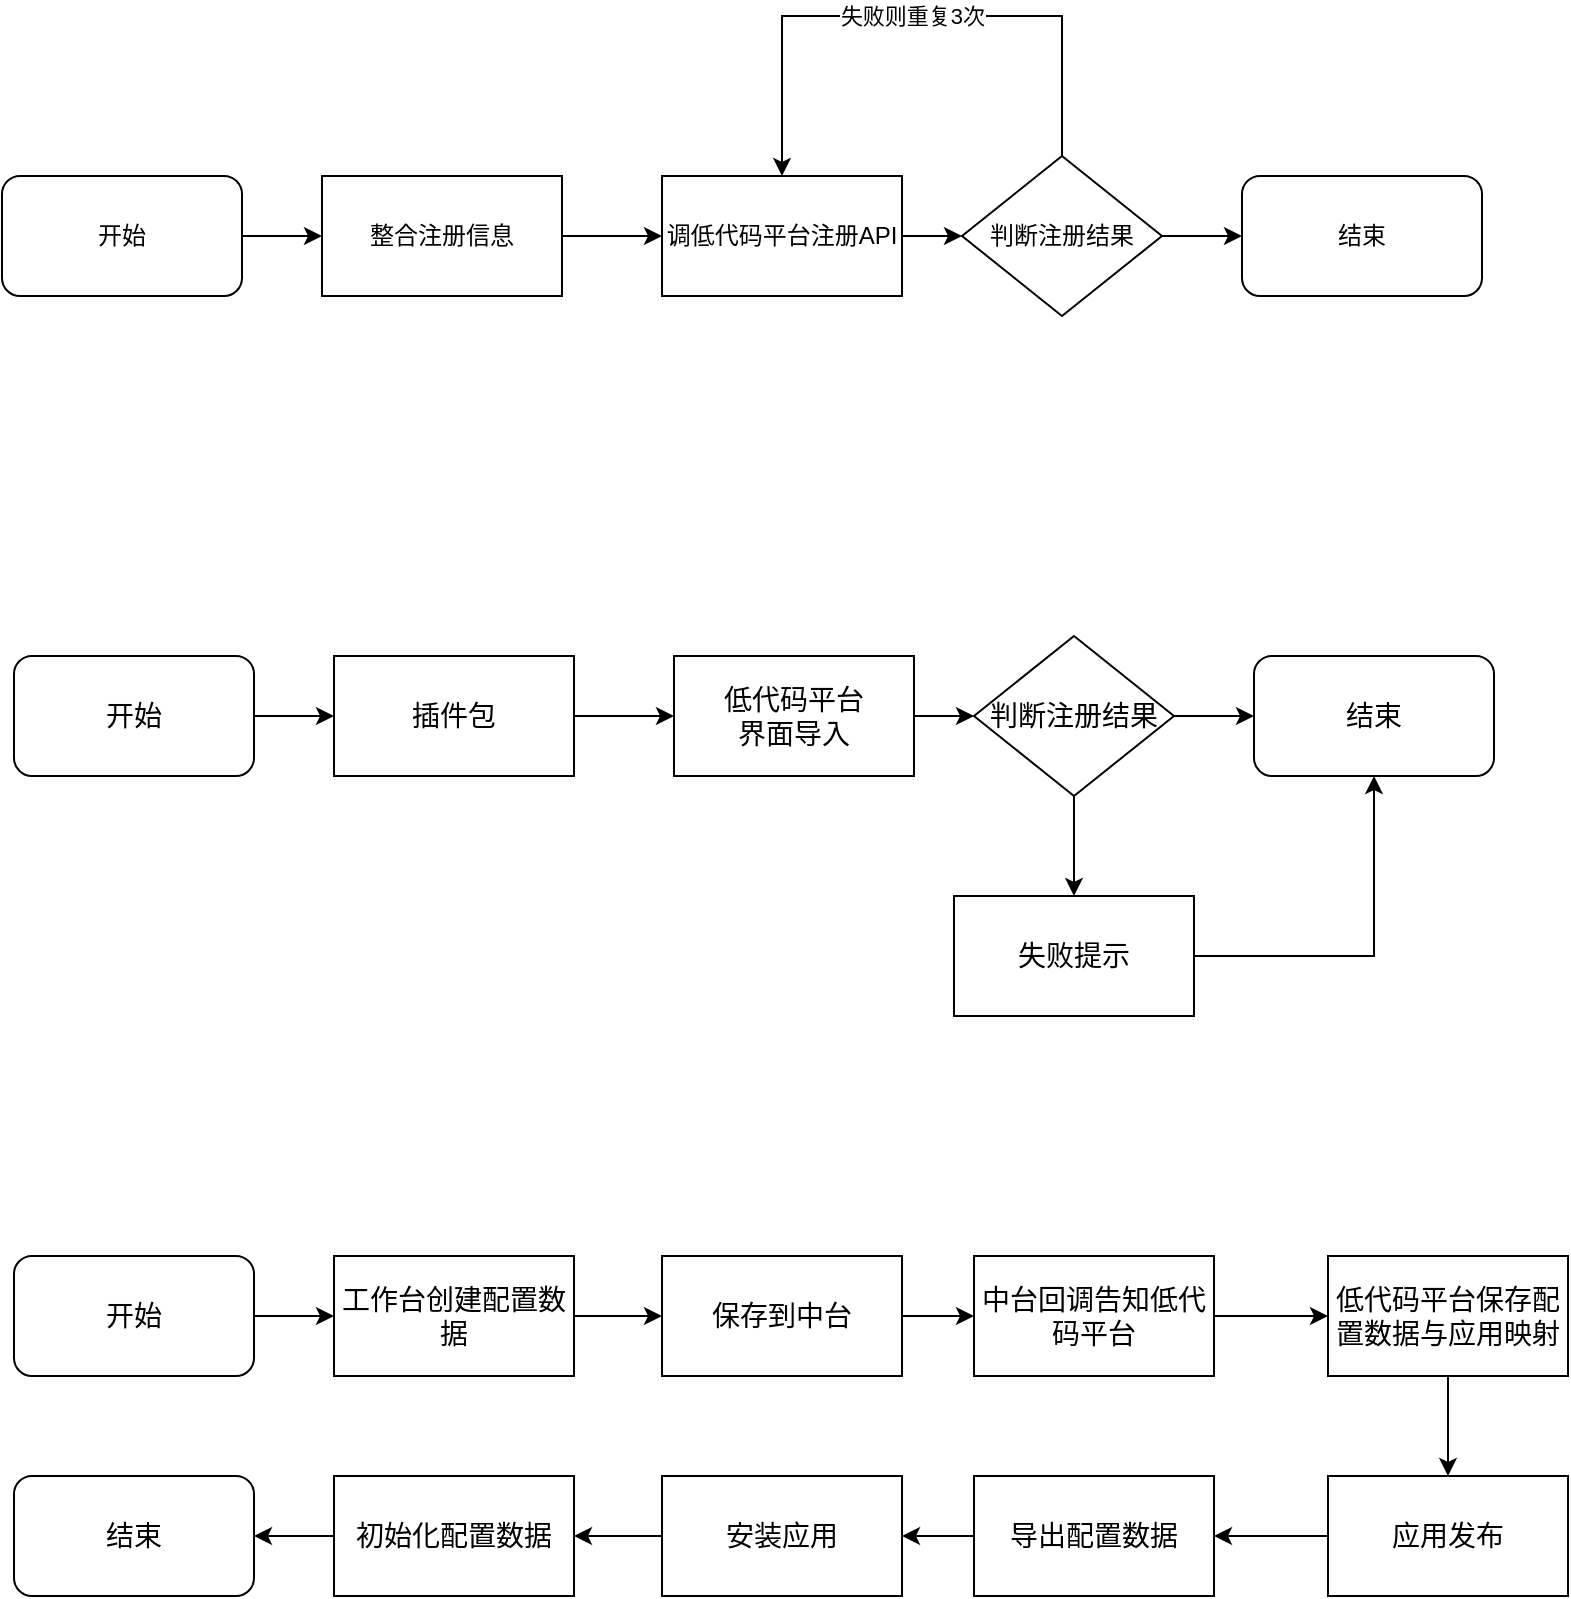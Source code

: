 <mxfile version="15.3.7" type="github">
  <diagram id="I5rGFAW7Ph0iNentKJp2" name="Page-1">
    <mxGraphModel dx="2066" dy="1129" grid="1" gridSize="10" guides="1" tooltips="1" connect="1" arrows="1" fold="1" page="1" pageScale="1" pageWidth="827" pageHeight="1169" math="0" shadow="0">
      <root>
        <mxCell id="0" />
        <mxCell id="1" parent="0" />
        <mxCell id="VDjtnz7VdurCW6-vyYh8-2" value="" style="edgeStyle=orthogonalEdgeStyle;rounded=0;orthogonalLoop=1;jettySize=auto;html=1;" parent="1" source="MtrWHc1b6lriopPpGUaL-1" target="VDjtnz7VdurCW6-vyYh8-1" edge="1">
          <mxGeometry relative="1" as="geometry" />
        </mxCell>
        <mxCell id="MtrWHc1b6lriopPpGUaL-1" value="开始" style="rounded=1;whiteSpace=wrap;html=1;" parent="1" vertex="1">
          <mxGeometry x="44" y="120" width="120" height="60" as="geometry" />
        </mxCell>
        <mxCell id="VDjtnz7VdurCW6-vyYh8-4" value="" style="edgeStyle=orthogonalEdgeStyle;rounded=0;orthogonalLoop=1;jettySize=auto;html=1;" parent="1" source="VDjtnz7VdurCW6-vyYh8-1" target="VDjtnz7VdurCW6-vyYh8-3" edge="1">
          <mxGeometry relative="1" as="geometry" />
        </mxCell>
        <mxCell id="VDjtnz7VdurCW6-vyYh8-1" value="整合注册信息" style="rounded=0;whiteSpace=wrap;html=1;" parent="1" vertex="1">
          <mxGeometry x="204" y="120" width="120" height="60" as="geometry" />
        </mxCell>
        <mxCell id="VDjtnz7VdurCW6-vyYh8-6" value="" style="edgeStyle=orthogonalEdgeStyle;rounded=0;orthogonalLoop=1;jettySize=auto;html=1;" parent="1" source="VDjtnz7VdurCW6-vyYh8-3" target="VDjtnz7VdurCW6-vyYh8-5" edge="1">
          <mxGeometry relative="1" as="geometry" />
        </mxCell>
        <mxCell id="VDjtnz7VdurCW6-vyYh8-3" value="&lt;span&gt;调低代码平台注册API&lt;/span&gt;" style="whiteSpace=wrap;html=1;rounded=0;" parent="1" vertex="1">
          <mxGeometry x="374" y="120" width="120" height="60" as="geometry" />
        </mxCell>
        <mxCell id="VDjtnz7VdurCW6-vyYh8-7" value="失败则重复3次" style="edgeStyle=orthogonalEdgeStyle;rounded=0;orthogonalLoop=1;jettySize=auto;html=1;exitX=0.5;exitY=0;exitDx=0;exitDy=0;entryX=0.5;entryY=0;entryDx=0;entryDy=0;" parent="1" source="VDjtnz7VdurCW6-vyYh8-5" target="VDjtnz7VdurCW6-vyYh8-3" edge="1">
          <mxGeometry relative="1" as="geometry">
            <Array as="points">
              <mxPoint x="574" y="40" />
              <mxPoint x="434" y="40" />
            </Array>
          </mxGeometry>
        </mxCell>
        <mxCell id="VDjtnz7VdurCW6-vyYh8-11" style="edgeStyle=orthogonalEdgeStyle;rounded=0;orthogonalLoop=1;jettySize=auto;html=1;exitX=1;exitY=0.5;exitDx=0;exitDy=0;entryX=0;entryY=0.5;entryDx=0;entryDy=0;" parent="1" source="VDjtnz7VdurCW6-vyYh8-5" target="VDjtnz7VdurCW6-vyYh8-10" edge="1">
          <mxGeometry relative="1" as="geometry" />
        </mxCell>
        <mxCell id="VDjtnz7VdurCW6-vyYh8-5" value="判断注册结果" style="rhombus;whiteSpace=wrap;html=1;rounded=0;" parent="1" vertex="1">
          <mxGeometry x="524" y="110" width="100" height="80" as="geometry" />
        </mxCell>
        <mxCell id="VDjtnz7VdurCW6-vyYh8-10" value="结束" style="rounded=1;whiteSpace=wrap;html=1;" parent="1" vertex="1">
          <mxGeometry x="664" y="120" width="120" height="60" as="geometry" />
        </mxCell>
        <mxCell id="VDjtnz7VdurCW6-vyYh8-12" value="" style="edgeStyle=orthogonalEdgeStyle;rounded=0;orthogonalLoop=1;jettySize=auto;html=1;" parent="1" source="VDjtnz7VdurCW6-vyYh8-13" target="VDjtnz7VdurCW6-vyYh8-15" edge="1">
          <mxGeometry relative="1" as="geometry" />
        </mxCell>
        <mxCell id="VDjtnz7VdurCW6-vyYh8-13" value="开始" style="rounded=1;whiteSpace=wrap;html=1;fontSize=14;" parent="1" vertex="1">
          <mxGeometry x="50" y="360" width="120" height="60" as="geometry" />
        </mxCell>
        <mxCell id="VDjtnz7VdurCW6-vyYh8-14" value="" style="edgeStyle=orthogonalEdgeStyle;rounded=0;orthogonalLoop=1;jettySize=auto;html=1;" parent="1" source="VDjtnz7VdurCW6-vyYh8-15" target="VDjtnz7VdurCW6-vyYh8-17" edge="1">
          <mxGeometry relative="1" as="geometry" />
        </mxCell>
        <mxCell id="VDjtnz7VdurCW6-vyYh8-15" value="&lt;span style=&quot;font-size: 14px; text-align: justify;&quot;&gt;插件包&lt;/span&gt;" style="rounded=0;whiteSpace=wrap;html=1;fontSize=14;" parent="1" vertex="1">
          <mxGeometry x="210" y="360" width="120" height="60" as="geometry" />
        </mxCell>
        <mxCell id="VDjtnz7VdurCW6-vyYh8-16" value="" style="edgeStyle=orthogonalEdgeStyle;rounded=0;orthogonalLoop=1;jettySize=auto;html=1;" parent="1" source="VDjtnz7VdurCW6-vyYh8-17" target="VDjtnz7VdurCW6-vyYh8-20" edge="1">
          <mxGeometry relative="1" as="geometry" />
        </mxCell>
        <mxCell id="VDjtnz7VdurCW6-vyYh8-17" value="低代码平台&lt;br&gt;界面导入" style="whiteSpace=wrap;html=1;rounded=0;fontSize=14;" parent="1" vertex="1">
          <mxGeometry x="380" y="360" width="120" height="60" as="geometry" />
        </mxCell>
        <mxCell id="VDjtnz7VdurCW6-vyYh8-19" style="edgeStyle=orthogonalEdgeStyle;rounded=0;orthogonalLoop=1;jettySize=auto;html=1;exitX=1;exitY=0.5;exitDx=0;exitDy=0;entryX=0;entryY=0.5;entryDx=0;entryDy=0;" parent="1" source="VDjtnz7VdurCW6-vyYh8-20" target="VDjtnz7VdurCW6-vyYh8-21" edge="1">
          <mxGeometry relative="1" as="geometry" />
        </mxCell>
        <mxCell id="VDjtnz7VdurCW6-vyYh8-23" value="" style="edgeStyle=orthogonalEdgeStyle;rounded=0;orthogonalLoop=1;jettySize=auto;html=1;fontSize=14;" parent="1" source="VDjtnz7VdurCW6-vyYh8-20" target="VDjtnz7VdurCW6-vyYh8-22" edge="1">
          <mxGeometry relative="1" as="geometry" />
        </mxCell>
        <mxCell id="VDjtnz7VdurCW6-vyYh8-20" value="判断注册结果" style="rhombus;whiteSpace=wrap;html=1;rounded=0;fontSize=14;" parent="1" vertex="1">
          <mxGeometry x="530" y="350" width="100" height="80" as="geometry" />
        </mxCell>
        <mxCell id="VDjtnz7VdurCW6-vyYh8-21" value="结束" style="rounded=1;whiteSpace=wrap;html=1;fontSize=14;" parent="1" vertex="1">
          <mxGeometry x="670" y="360" width="120" height="60" as="geometry" />
        </mxCell>
        <mxCell id="VDjtnz7VdurCW6-vyYh8-24" style="edgeStyle=orthogonalEdgeStyle;rounded=0;orthogonalLoop=1;jettySize=auto;html=1;exitX=1;exitY=0.5;exitDx=0;exitDy=0;entryX=0.5;entryY=1;entryDx=0;entryDy=0;fontSize=14;" parent="1" source="VDjtnz7VdurCW6-vyYh8-22" target="VDjtnz7VdurCW6-vyYh8-21" edge="1">
          <mxGeometry relative="1" as="geometry" />
        </mxCell>
        <mxCell id="VDjtnz7VdurCW6-vyYh8-22" value="失败提示" style="whiteSpace=wrap;html=1;rounded=0;fontSize=14;" parent="1" vertex="1">
          <mxGeometry x="520" y="480" width="120" height="60" as="geometry" />
        </mxCell>
        <mxCell id="8kteGf8ztiQYcMNb7MMY-1" value="" style="edgeStyle=orthogonalEdgeStyle;rounded=0;orthogonalLoop=1;jettySize=auto;html=1;" edge="1" parent="1" source="8kteGf8ztiQYcMNb7MMY-2" target="8kteGf8ztiQYcMNb7MMY-4">
          <mxGeometry relative="1" as="geometry" />
        </mxCell>
        <mxCell id="8kteGf8ztiQYcMNb7MMY-2" value="开始" style="rounded=1;whiteSpace=wrap;html=1;fontSize=14;" vertex="1" parent="1">
          <mxGeometry x="50" y="660" width="120" height="60" as="geometry" />
        </mxCell>
        <mxCell id="8kteGf8ztiQYcMNb7MMY-3" value="" style="edgeStyle=orthogonalEdgeStyle;rounded=0;orthogonalLoop=1;jettySize=auto;html=1;" edge="1" parent="1" source="8kteGf8ztiQYcMNb7MMY-4" target="8kteGf8ztiQYcMNb7MMY-6">
          <mxGeometry relative="1" as="geometry" />
        </mxCell>
        <mxCell id="8kteGf8ztiQYcMNb7MMY-4" value="&lt;span style=&quot;font-size: 14px ; text-align: justify&quot;&gt;工作台创建配置数据&lt;/span&gt;" style="rounded=0;whiteSpace=wrap;html=1;fontSize=14;" vertex="1" parent="1">
          <mxGeometry x="210" y="660" width="120" height="60" as="geometry" />
        </mxCell>
        <mxCell id="8kteGf8ztiQYcMNb7MMY-5" value="" style="edgeStyle=orthogonalEdgeStyle;rounded=0;orthogonalLoop=1;jettySize=auto;html=1;" edge="1" parent="1" source="8kteGf8ztiQYcMNb7MMY-6">
          <mxGeometry relative="1" as="geometry">
            <mxPoint x="530" y="690" as="targetPoint" />
          </mxGeometry>
        </mxCell>
        <mxCell id="8kteGf8ztiQYcMNb7MMY-6" value="保存到中台" style="whiteSpace=wrap;html=1;rounded=0;fontSize=14;" vertex="1" parent="1">
          <mxGeometry x="374" y="660" width="120" height="60" as="geometry" />
        </mxCell>
        <mxCell id="8kteGf8ztiQYcMNb7MMY-15" value="" style="edgeStyle=orthogonalEdgeStyle;rounded=0;orthogonalLoop=1;jettySize=auto;html=1;fontSize=14;" edge="1" parent="1" source="8kteGf8ztiQYcMNb7MMY-13" target="8kteGf8ztiQYcMNb7MMY-14">
          <mxGeometry relative="1" as="geometry" />
        </mxCell>
        <mxCell id="8kteGf8ztiQYcMNb7MMY-13" value="中台回调告知低代码平台" style="whiteSpace=wrap;html=1;rounded=0;fontSize=14;" vertex="1" parent="1">
          <mxGeometry x="530" y="660" width="120" height="60" as="geometry" />
        </mxCell>
        <mxCell id="8kteGf8ztiQYcMNb7MMY-17" value="" style="edgeStyle=orthogonalEdgeStyle;rounded=0;orthogonalLoop=1;jettySize=auto;html=1;fontSize=14;" edge="1" parent="1" source="8kteGf8ztiQYcMNb7MMY-14" target="8kteGf8ztiQYcMNb7MMY-16">
          <mxGeometry relative="1" as="geometry" />
        </mxCell>
        <mxCell id="8kteGf8ztiQYcMNb7MMY-14" value="低代码平台保存配置数据与应用映射" style="whiteSpace=wrap;html=1;rounded=0;fontSize=14;" vertex="1" parent="1">
          <mxGeometry x="707" y="660" width="120" height="60" as="geometry" />
        </mxCell>
        <mxCell id="8kteGf8ztiQYcMNb7MMY-19" value="" style="edgeStyle=orthogonalEdgeStyle;rounded=0;orthogonalLoop=1;jettySize=auto;html=1;fontSize=14;" edge="1" parent="1" source="8kteGf8ztiQYcMNb7MMY-16" target="8kteGf8ztiQYcMNb7MMY-18">
          <mxGeometry relative="1" as="geometry" />
        </mxCell>
        <mxCell id="8kteGf8ztiQYcMNb7MMY-16" value="应用发布" style="whiteSpace=wrap;html=1;rounded=0;fontSize=14;" vertex="1" parent="1">
          <mxGeometry x="707" y="770" width="120" height="60" as="geometry" />
        </mxCell>
        <mxCell id="8kteGf8ztiQYcMNb7MMY-21" value="" style="edgeStyle=orthogonalEdgeStyle;rounded=0;orthogonalLoop=1;jettySize=auto;html=1;fontSize=14;" edge="1" parent="1" source="8kteGf8ztiQYcMNb7MMY-18" target="8kteGf8ztiQYcMNb7MMY-20">
          <mxGeometry relative="1" as="geometry" />
        </mxCell>
        <mxCell id="8kteGf8ztiQYcMNb7MMY-18" value="导出配置数据" style="whiteSpace=wrap;html=1;rounded=0;fontSize=14;" vertex="1" parent="1">
          <mxGeometry x="530" y="770" width="120" height="60" as="geometry" />
        </mxCell>
        <mxCell id="8kteGf8ztiQYcMNb7MMY-23" value="" style="edgeStyle=orthogonalEdgeStyle;rounded=0;orthogonalLoop=1;jettySize=auto;html=1;fontSize=14;" edge="1" parent="1" source="8kteGf8ztiQYcMNb7MMY-20" target="8kteGf8ztiQYcMNb7MMY-22">
          <mxGeometry relative="1" as="geometry" />
        </mxCell>
        <mxCell id="8kteGf8ztiQYcMNb7MMY-20" value="安装应用" style="whiteSpace=wrap;html=1;rounded=0;fontSize=14;" vertex="1" parent="1">
          <mxGeometry x="374" y="770" width="120" height="60" as="geometry" />
        </mxCell>
        <mxCell id="8kteGf8ztiQYcMNb7MMY-25" value="" style="edgeStyle=orthogonalEdgeStyle;rounded=0;orthogonalLoop=1;jettySize=auto;html=1;fontSize=14;" edge="1" parent="1" source="8kteGf8ztiQYcMNb7MMY-22" target="8kteGf8ztiQYcMNb7MMY-24">
          <mxGeometry relative="1" as="geometry" />
        </mxCell>
        <mxCell id="8kteGf8ztiQYcMNb7MMY-22" value="初始化配置数据" style="whiteSpace=wrap;html=1;rounded=0;fontSize=14;" vertex="1" parent="1">
          <mxGeometry x="210" y="770" width="120" height="60" as="geometry" />
        </mxCell>
        <mxCell id="8kteGf8ztiQYcMNb7MMY-24" value="结束" style="rounded=1;whiteSpace=wrap;html=1;fontSize=14;" vertex="1" parent="1">
          <mxGeometry x="50" y="770" width="120" height="60" as="geometry" />
        </mxCell>
      </root>
    </mxGraphModel>
  </diagram>
</mxfile>
